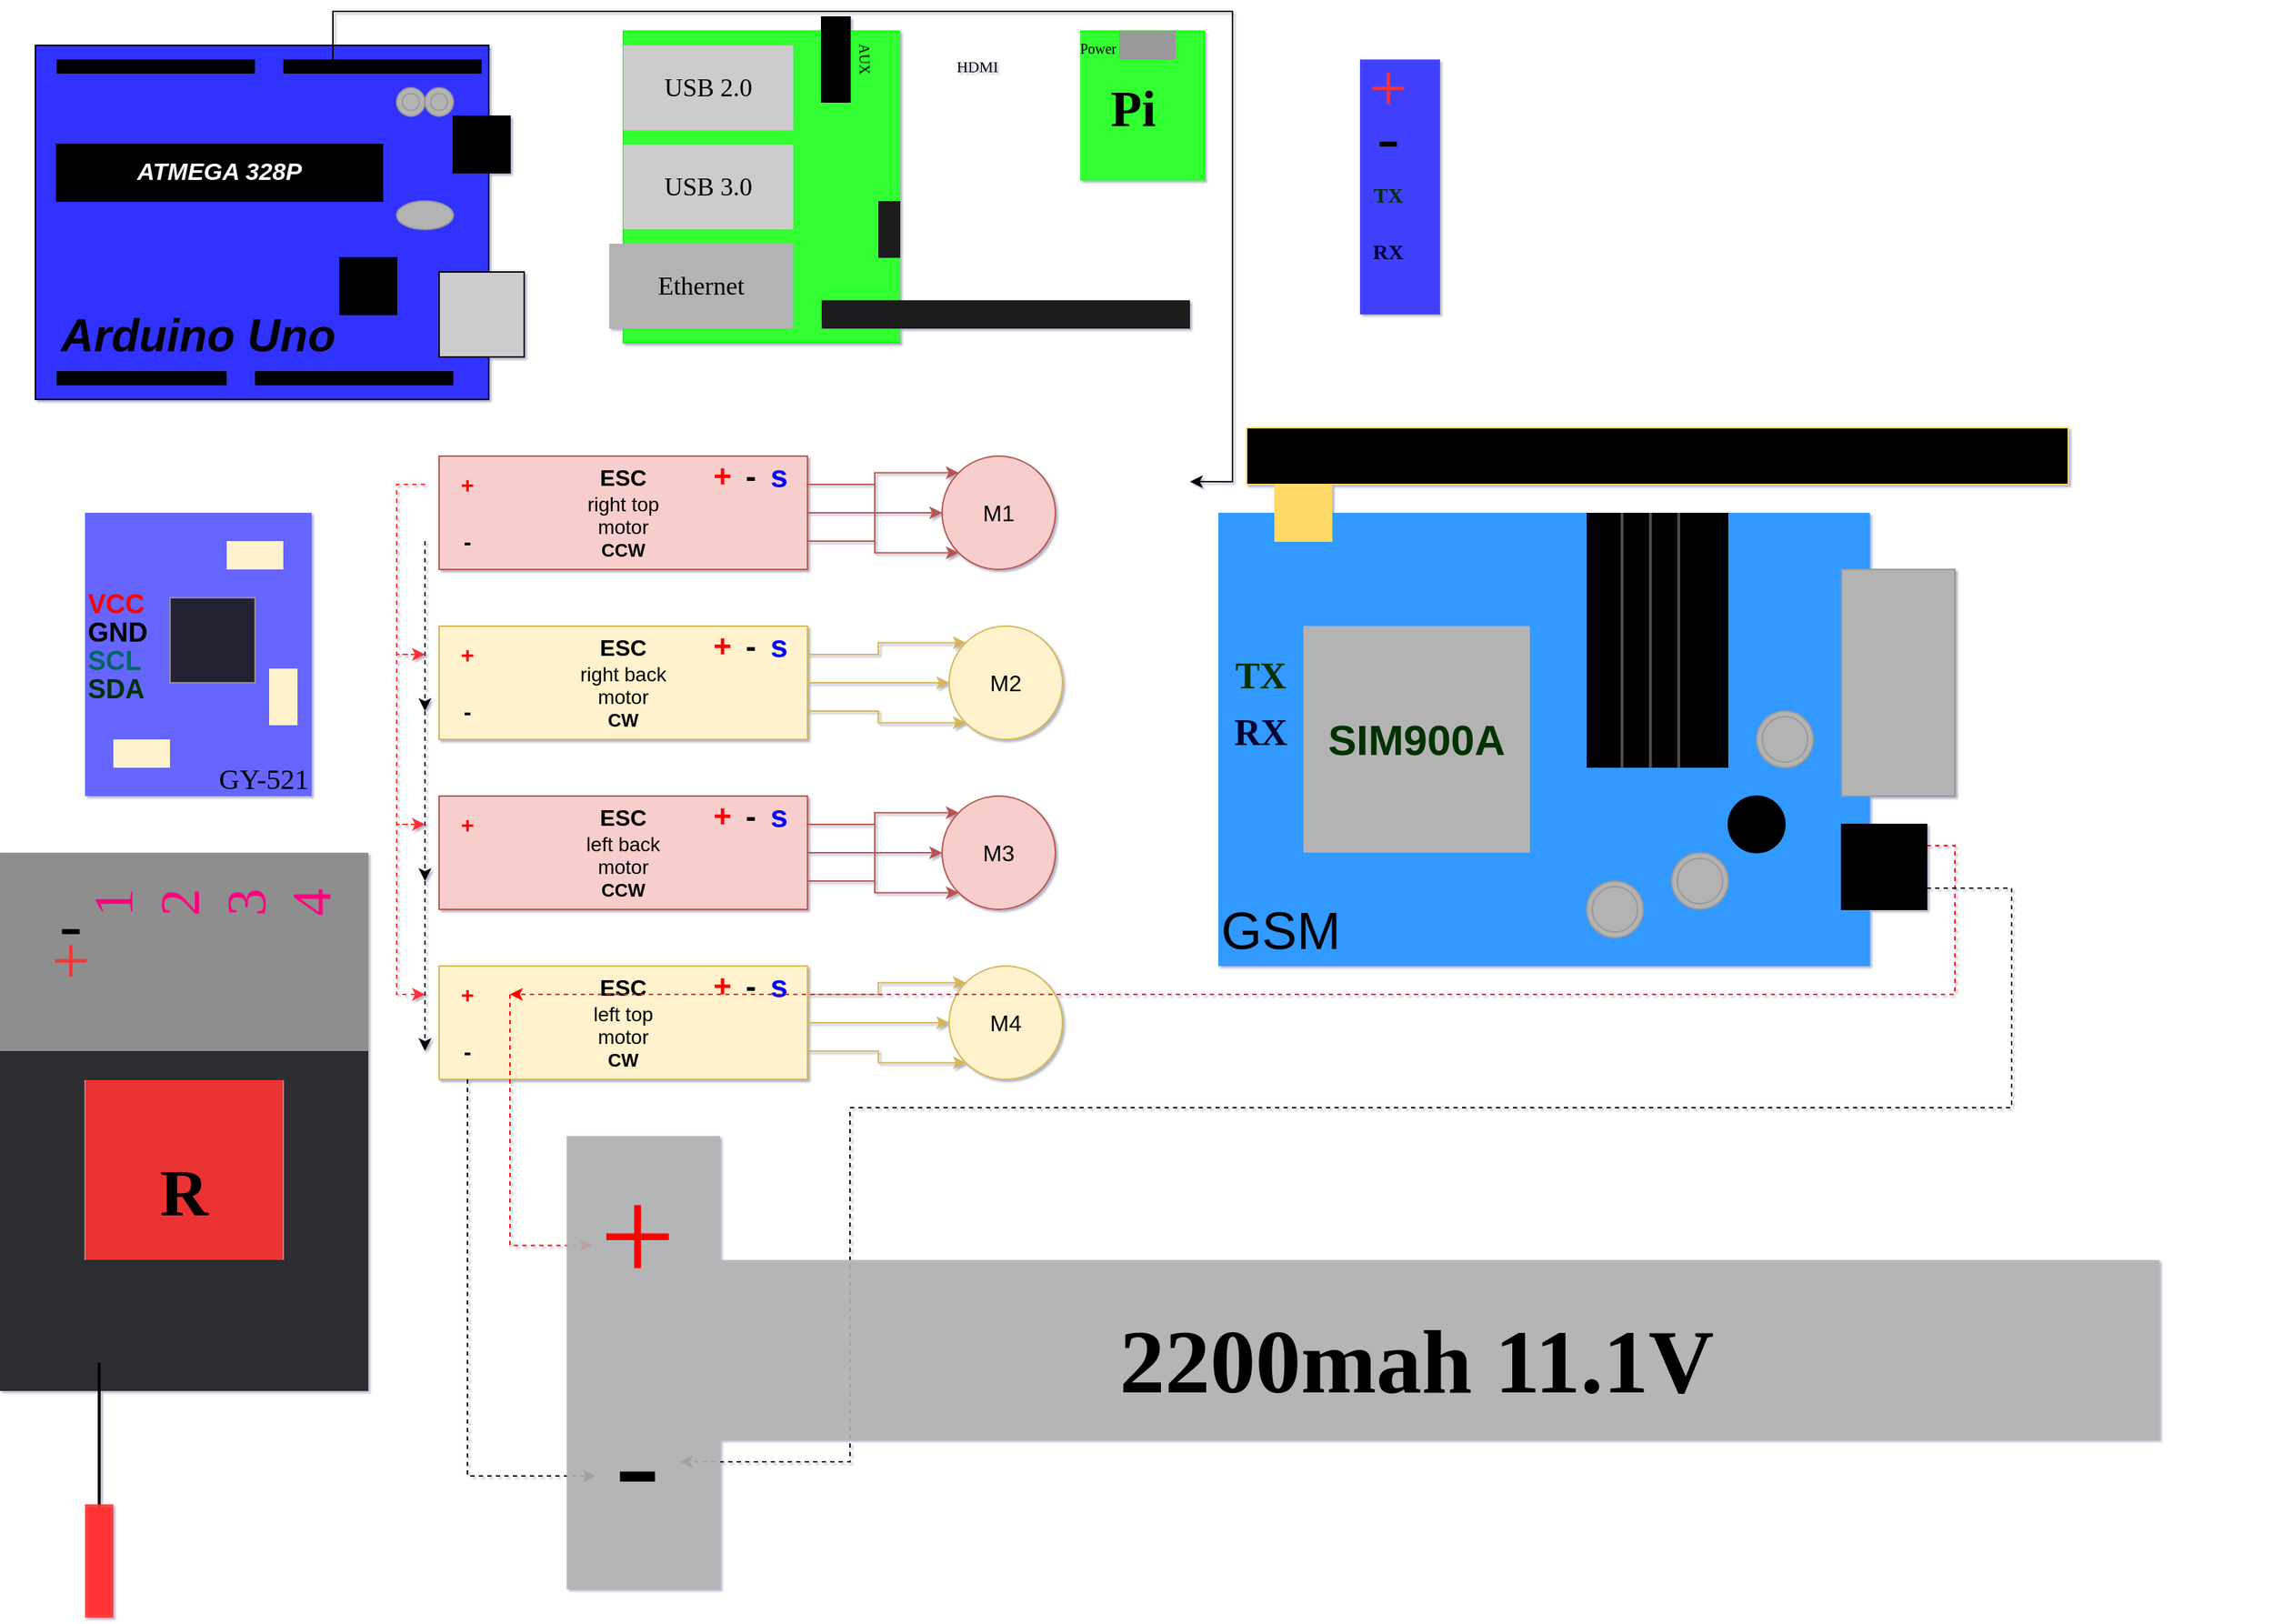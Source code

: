 <mxfile version="20.2.0" type="github">
  <diagram id="g-zJKIGVzuHOiQszXsKE" name="Page-1">
    <mxGraphModel dx="1840" dy="2223" grid="1" gridSize="6" guides="0" tooltips="1" connect="1" arrows="1" fold="1" page="1" pageScale="1" pageWidth="827" pageHeight="1169" background="none" math="0" shadow="1">
      <root>
        <mxCell id="0" />
        <mxCell id="1" parent="0" />
        <mxCell id="FX0kZfZ6Q6g270so82P7-1" value="" style="rounded=0;whiteSpace=wrap;html=1;fillColor=#3333FF;" vertex="1" parent="1">
          <mxGeometry x="25" y="30" width="320" height="250" as="geometry" />
        </mxCell>
        <mxCell id="FX0kZfZ6Q6g270so82P7-2" value="" style="whiteSpace=wrap;html=1;aspect=fixed;fillColor=#CCCCCC;rounded=0;" vertex="1" parent="1">
          <mxGeometry x="310" y="190" width="60" height="60" as="geometry" />
        </mxCell>
        <mxCell id="FX0kZfZ6Q6g270so82P7-5" value="&lt;font color=&quot;#ffffff&quot;&gt;ATMEGA 328P&lt;/font&gt;" style="rounded=0;whiteSpace=wrap;html=1;fontStyle=3;fontSize=17;fillColor=#000000;" vertex="1" parent="1">
          <mxGeometry x="40" y="100" width="230" height="40" as="geometry" />
        </mxCell>
        <mxCell id="FX0kZfZ6Q6g270so82P7-7" value="" style="rounded=0;whiteSpace=wrap;html=1;fontSize=17;fillColor=#000000;" vertex="1" parent="1">
          <mxGeometry x="320" y="80" width="40" height="40" as="geometry" />
        </mxCell>
        <mxCell id="FX0kZfZ6Q6g270so82P7-8" value="" style="rounded=0;whiteSpace=wrap;html=1;fontSize=17;fillColor=#000000;strokeColor=none;" vertex="1" parent="1">
          <mxGeometry x="40" y="260" width="120" height="10" as="geometry" />
        </mxCell>
        <mxCell id="FX0kZfZ6Q6g270so82P7-16" value="Arduino Uno" style="text;html=1;strokeColor=none;fillColor=none;align=center;verticalAlign=middle;whiteSpace=wrap;rounded=0;fontSize=32;fontStyle=3;" vertex="1" parent="1">
          <mxGeometry x="40" y="220" width="200" height="30" as="geometry" />
        </mxCell>
        <mxCell id="FX0kZfZ6Q6g270so82P7-24" value="" style="rounded=0;whiteSpace=wrap;html=1;fontSize=13;fillColor=#33FF33;strokeColor=#00FF00;" vertex="1" parent="1">
          <mxGeometry x="440" y="20" width="410" height="220" as="geometry" />
        </mxCell>
        <mxCell id="FX0kZfZ6Q6g270so82P7-25" value="" style="rounded=0;whiteSpace=wrap;html=1;fontSize=13;fillColor=#999999;strokeColor=none;" vertex="1" parent="1">
          <mxGeometry x="790" y="20" width="40" height="20" as="geometry" />
        </mxCell>
        <mxCell id="FX0kZfZ6Q6g270so82P7-26" value="" style="rounded=0;whiteSpace=wrap;html=1;fontSize=13;fillColor=#808080;strokeColor=none;" vertex="1" parent="1">
          <mxGeometry x="690" y="15" width="40" height="20" as="geometry" />
        </mxCell>
        <mxCell id="FX0kZfZ6Q6g270so82P7-27" value="" style="rounded=0;whiteSpace=wrap;html=1;fontSize=13;fillColor=#808080;strokeColor=none;" vertex="1" parent="1">
          <mxGeometry x="640" y="15" width="40" height="20" as="geometry" />
        </mxCell>
        <mxCell id="FX0kZfZ6Q6g270so82P7-29" value="" style="rounded=0;whiteSpace=wrap;html=1;fontSize=13;strokeColor=#000000;fillColor=#000000;" vertex="1" parent="1">
          <mxGeometry x="580" y="10" width="20" height="60" as="geometry" />
        </mxCell>
        <mxCell id="FX0kZfZ6Q6g270so82P7-30" value="" style="rounded=0;whiteSpace=wrap;html=1;fontSize=13;fillColor=#CCCCCC;strokeColor=none;" vertex="1" parent="1">
          <mxGeometry x="440" y="30" width="120" height="60" as="geometry" />
        </mxCell>
        <mxCell id="FX0kZfZ6Q6g270so82P7-31" value="" style="rounded=0;whiteSpace=wrap;html=1;fontSize=13;fillColor=#CCCCCC;strokeColor=none;" vertex="1" parent="1">
          <mxGeometry x="440" y="100" width="120" height="60" as="geometry" />
        </mxCell>
        <mxCell id="FX0kZfZ6Q6g270so82P7-33" value="" style="rounded=0;whiteSpace=wrap;html=1;fontSize=13;fillColor=#B3B3B3;strokeColor=none;" vertex="1" parent="1">
          <mxGeometry x="430" y="170" width="130" height="60" as="geometry" />
        </mxCell>
        <mxCell id="FX0kZfZ6Q6g270so82P7-35" value="" style="whiteSpace=wrap;html=1;aspect=fixed;fontSize=30;fillColor=#CCCCCC;strokeColor=none;rounded=0;" vertex="1" parent="1">
          <mxGeometry x="680" y="80" width="70" height="70" as="geometry" />
        </mxCell>
        <mxCell id="FX0kZfZ6Q6g270so82P7-36" value="" style="rounded=0;whiteSpace=wrap;html=1;fontSize=30;fillColor=#000000;strokeColor=#000000;" vertex="1" parent="1">
          <mxGeometry x="760" y="160" width="80" height="40" as="geometry" />
        </mxCell>
        <mxCell id="FX0kZfZ6Q6g270so82P7-38" value="" style="whiteSpace=wrap;html=1;aspect=fixed;fontSize=30;fillColor=#1A1A1A;strokeColor=none;rounded=0;" vertex="1" parent="1">
          <mxGeometry x="620" y="140" width="40" height="40" as="geometry" />
        </mxCell>
        <mxCell id="FX0kZfZ6Q6g270so82P7-39" value="Pi" style="text;html=1;strokeColor=none;fillColor=none;align=center;verticalAlign=middle;whiteSpace=wrap;rounded=0;fontSize=36;fontStyle=1;fontFamily=Verdana;" vertex="1" parent="1">
          <mxGeometry x="770" y="60" width="60" height="30" as="geometry" />
        </mxCell>
        <mxCell id="FX0kZfZ6Q6g270so82P7-43" value="USB 3.0" style="text;html=1;strokeColor=none;fillColor=none;align=center;verticalAlign=middle;whiteSpace=wrap;rounded=0;fontFamily=Verdana;fontSize=18;" vertex="1" parent="1">
          <mxGeometry x="440" y="115" width="120" height="30" as="geometry" />
        </mxCell>
        <mxCell id="FX0kZfZ6Q6g270so82P7-44" value="USB 2.0" style="text;html=1;strokeColor=none;fillColor=none;align=center;verticalAlign=middle;whiteSpace=wrap;rounded=0;fontFamily=Verdana;fontSize=18;" vertex="1" parent="1">
          <mxGeometry x="455" y="45" width="90" height="30" as="geometry" />
        </mxCell>
        <mxCell id="FX0kZfZ6Q6g270so82P7-45" value="Ethernet" style="text;html=1;strokeColor=none;fillColor=none;align=center;verticalAlign=middle;whiteSpace=wrap;rounded=0;fontFamily=Verdana;fontSize=18;" vertex="1" parent="1">
          <mxGeometry x="440" y="180" width="110" height="40" as="geometry" />
        </mxCell>
        <mxCell id="FX0kZfZ6Q6g270so82P7-50" value="AUX" style="text;html=1;strokeColor=none;fillColor=none;align=left;verticalAlign=bottom;whiteSpace=wrap;rounded=0;fontFamily=Verdana;fontSize=10;rotation=89;" vertex="1" parent="1">
          <mxGeometry x="598.4" y="30.17" width="40" height="32.68" as="geometry" />
        </mxCell>
        <mxCell id="FX0kZfZ6Q6g270so82P7-51" value="HDMI" style="text;html=1;strokeColor=none;fillColor=none;align=center;verticalAlign=middle;whiteSpace=wrap;rounded=0;fontFamily=Verdana;fontSize=11;fontStyle=0;" vertex="1" parent="1">
          <mxGeometry x="660" y="35" width="60" height="20" as="geometry" />
        </mxCell>
        <mxCell id="FX0kZfZ6Q6g270so82P7-55" value="Power" style="text;html=1;strokeColor=none;fillColor=none;align=right;verticalAlign=top;whiteSpace=wrap;rounded=0;fontFamily=Verdana;fontSize=10;" vertex="1" parent="1">
          <mxGeometry x="740" y="20" width="50" height="25" as="geometry" />
        </mxCell>
        <mxCell id="FX0kZfZ6Q6g270so82P7-56" value="" style="rounded=0;whiteSpace=wrap;html=1;fontFamily=Verdana;fontSize=10;fillColor=#1A1A1A;strokeColor=none;" vertex="1" parent="1">
          <mxGeometry x="580" y="210" width="260" height="10" as="geometry" />
        </mxCell>
        <mxCell id="FX0kZfZ6Q6g270so82P7-57" value="" style="rounded=0;whiteSpace=wrap;html=1;fontFamily=Verdana;fontSize=10;fillColor=#1A1A1A;strokeColor=none;" vertex="1" parent="1">
          <mxGeometry x="580" y="220" width="260" height="10" as="geometry" />
        </mxCell>
        <mxCell id="FX0kZfZ6Q6g270so82P7-67" style="edgeStyle=orthogonalEdgeStyle;rounded=0;orthogonalLoop=1;jettySize=auto;html=1;exitX=1;exitY=0.5;exitDx=0;exitDy=0;fontFamily=Helvetica;fontSize=16;fillColor=#f8cecc;strokeColor=#b85450;" edge="1" parent="1" source="FX0kZfZ6Q6g270so82P7-59" target="FX0kZfZ6Q6g270so82P7-60">
          <mxGeometry relative="1" as="geometry" />
        </mxCell>
        <mxCell id="FX0kZfZ6Q6g270so82P7-71" style="edgeStyle=orthogonalEdgeStyle;rounded=0;orthogonalLoop=1;jettySize=auto;html=1;exitX=1;exitY=0.75;exitDx=0;exitDy=0;entryX=0;entryY=0;entryDx=0;entryDy=0;fontFamily=Helvetica;fontSize=16;fillColor=#f8cecc;strokeColor=#b85450;" edge="1" parent="1" source="FX0kZfZ6Q6g270so82P7-59" target="FX0kZfZ6Q6g270so82P7-60">
          <mxGeometry relative="1" as="geometry" />
        </mxCell>
        <mxCell id="FX0kZfZ6Q6g270so82P7-72" style="edgeStyle=orthogonalEdgeStyle;rounded=0;orthogonalLoop=1;jettySize=auto;html=1;exitX=1;exitY=0.25;exitDx=0;exitDy=0;entryX=0;entryY=1;entryDx=0;entryDy=0;fontFamily=Helvetica;fontSize=16;fillColor=#f8cecc;strokeColor=#b85450;" edge="1" parent="1" source="FX0kZfZ6Q6g270so82P7-59" target="FX0kZfZ6Q6g270so82P7-60">
          <mxGeometry relative="1" as="geometry" />
        </mxCell>
        <mxCell id="FX0kZfZ6Q6g270so82P7-59" value="&lt;font style=&quot;font-size: 16px;&quot;&gt;ESC&lt;/font&gt;&lt;br&gt;&lt;font style=&quot;font-size: 14px; font-weight: normal;&quot;&gt;right top&lt;br&gt;motor&lt;br&gt;&lt;/font&gt;CCW" style="rounded=0;whiteSpace=wrap;html=1;fontFamily=Helvetica;fontSize=13;fontStyle=1;fillColor=#f8cecc;strokeColor=#b85450;" vertex="1" parent="1">
          <mxGeometry x="310" y="320" width="260" height="80" as="geometry" />
        </mxCell>
        <mxCell id="FX0kZfZ6Q6g270so82P7-60" value="M1" style="ellipse;whiteSpace=wrap;html=1;aspect=fixed;fontFamily=Helvetica;fontSize=16;fillColor=#f8cecc;strokeColor=#b85450;rounded=0;" vertex="1" parent="1">
          <mxGeometry x="665" y="320" width="80" height="80" as="geometry" />
        </mxCell>
        <mxCell id="FX0kZfZ6Q6g270so82P7-73" style="edgeStyle=orthogonalEdgeStyle;rounded=0;orthogonalLoop=1;jettySize=auto;html=1;exitX=1;exitY=0.5;exitDx=0;exitDy=0;fontFamily=Helvetica;fontSize=16;fillColor=#fff2cc;strokeColor=#d6b656;" edge="1" parent="1" source="FX0kZfZ6Q6g270so82P7-76" target="FX0kZfZ6Q6g270so82P7-77">
          <mxGeometry relative="1" as="geometry" />
        </mxCell>
        <mxCell id="FX0kZfZ6Q6g270so82P7-78" style="edgeStyle=orthogonalEdgeStyle;rounded=0;orthogonalLoop=1;jettySize=auto;html=1;exitX=1;exitY=0.75;exitDx=0;exitDy=0;entryX=0;entryY=1;entryDx=0;entryDy=0;fontFamily=Helvetica;fontSize=16;fillColor=#fff2cc;strokeColor=#d6b656;" edge="1" parent="1" source="FX0kZfZ6Q6g270so82P7-76" target="FX0kZfZ6Q6g270so82P7-77">
          <mxGeometry relative="1" as="geometry" />
        </mxCell>
        <mxCell id="FX0kZfZ6Q6g270so82P7-79" style="edgeStyle=orthogonalEdgeStyle;rounded=0;orthogonalLoop=1;jettySize=auto;html=1;exitX=1;exitY=0.25;exitDx=0;exitDy=0;entryX=0;entryY=0;entryDx=0;entryDy=0;fontFamily=Helvetica;fontSize=16;fillColor=#fff2cc;strokeColor=#d6b656;" edge="1" parent="1" source="FX0kZfZ6Q6g270so82P7-76" target="FX0kZfZ6Q6g270so82P7-77">
          <mxGeometry relative="1" as="geometry" />
        </mxCell>
        <mxCell id="FX0kZfZ6Q6g270so82P7-76" value="&lt;font style=&quot;font-size: 16px;&quot;&gt;ESC&lt;/font&gt;&lt;br&gt;&lt;font style=&quot;font-size: 14px; font-weight: normal;&quot;&gt;right back&lt;br&gt;motor&lt;br&gt;&lt;/font&gt;CW" style="rounded=0;whiteSpace=wrap;html=1;fontFamily=Helvetica;fontSize=13;fontStyle=1;fillColor=#fff2cc;strokeColor=#d6b656;" vertex="1" parent="1">
          <mxGeometry x="310" y="440" width="260" height="80" as="geometry" />
        </mxCell>
        <mxCell id="FX0kZfZ6Q6g270so82P7-77" value="M2" style="ellipse;whiteSpace=wrap;html=1;aspect=fixed;fontFamily=Helvetica;fontSize=16;fillColor=#fff2cc;strokeColor=#d6b656;rounded=0;" vertex="1" parent="1">
          <mxGeometry x="670" y="440" width="80" height="80" as="geometry" />
        </mxCell>
        <mxCell id="FX0kZfZ6Q6g270so82P7-80" style="edgeStyle=orthogonalEdgeStyle;rounded=0;orthogonalLoop=1;jettySize=auto;html=1;exitX=1;exitY=0.5;exitDx=0;exitDy=0;fontFamily=Helvetica;fontSize=16;fillColor=#f8cecc;strokeColor=#b85450;" edge="1" parent="1" source="FX0kZfZ6Q6g270so82P7-83" target="FX0kZfZ6Q6g270so82P7-84">
          <mxGeometry relative="1" as="geometry" />
        </mxCell>
        <mxCell id="FX0kZfZ6Q6g270so82P7-81" style="edgeStyle=orthogonalEdgeStyle;rounded=0;orthogonalLoop=1;jettySize=auto;html=1;exitX=1;exitY=0.75;exitDx=0;exitDy=0;entryX=0;entryY=0;entryDx=0;entryDy=0;fontFamily=Helvetica;fontSize=16;fillColor=#f8cecc;strokeColor=#b85450;" edge="1" parent="1" source="FX0kZfZ6Q6g270so82P7-83" target="FX0kZfZ6Q6g270so82P7-84">
          <mxGeometry relative="1" as="geometry" />
        </mxCell>
        <mxCell id="FX0kZfZ6Q6g270so82P7-82" style="edgeStyle=orthogonalEdgeStyle;rounded=0;orthogonalLoop=1;jettySize=auto;html=1;exitX=1;exitY=0.25;exitDx=0;exitDy=0;entryX=0;entryY=1;entryDx=0;entryDy=0;fontFamily=Helvetica;fontSize=16;fillColor=#f8cecc;strokeColor=#b85450;" edge="1" parent="1" source="FX0kZfZ6Q6g270so82P7-83" target="FX0kZfZ6Q6g270so82P7-84">
          <mxGeometry relative="1" as="geometry" />
        </mxCell>
        <mxCell id="FX0kZfZ6Q6g270so82P7-83" value="&lt;font style=&quot;font-size: 16px;&quot;&gt;ESC&lt;/font&gt;&lt;br&gt;&lt;font style=&quot;font-size: 14px; font-weight: normal;&quot;&gt;left back&lt;br&gt;motor&lt;br&gt;&lt;/font&gt;CCW" style="rounded=0;whiteSpace=wrap;html=1;fontFamily=Helvetica;fontSize=13;fontStyle=1;fillColor=#f8cecc;strokeColor=#b85450;" vertex="1" parent="1">
          <mxGeometry x="310" y="560" width="260" height="80" as="geometry" />
        </mxCell>
        <mxCell id="FX0kZfZ6Q6g270so82P7-84" value="M3" style="ellipse;whiteSpace=wrap;html=1;aspect=fixed;fontFamily=Helvetica;fontSize=16;fillColor=#f8cecc;strokeColor=#b85450;rounded=0;" vertex="1" parent="1">
          <mxGeometry x="665" y="560" width="80" height="80" as="geometry" />
        </mxCell>
        <mxCell id="FX0kZfZ6Q6g270so82P7-85" style="edgeStyle=orthogonalEdgeStyle;rounded=0;orthogonalLoop=1;jettySize=auto;html=1;exitX=1;exitY=0.5;exitDx=0;exitDy=0;fontFamily=Helvetica;fontSize=16;fillColor=#fff2cc;strokeColor=#d6b656;" edge="1" parent="1" source="FX0kZfZ6Q6g270so82P7-88" target="FX0kZfZ6Q6g270so82P7-89">
          <mxGeometry relative="1" as="geometry" />
        </mxCell>
        <mxCell id="FX0kZfZ6Q6g270so82P7-86" style="edgeStyle=orthogonalEdgeStyle;rounded=0;orthogonalLoop=1;jettySize=auto;html=1;exitX=1;exitY=0.75;exitDx=0;exitDy=0;entryX=0;entryY=1;entryDx=0;entryDy=0;fontFamily=Helvetica;fontSize=16;fillColor=#fff2cc;strokeColor=#d6b656;" edge="1" parent="1" source="FX0kZfZ6Q6g270so82P7-88" target="FX0kZfZ6Q6g270so82P7-89">
          <mxGeometry relative="1" as="geometry" />
        </mxCell>
        <mxCell id="FX0kZfZ6Q6g270so82P7-87" style="edgeStyle=orthogonalEdgeStyle;rounded=0;orthogonalLoop=1;jettySize=auto;html=1;exitX=1;exitY=0.25;exitDx=0;exitDy=0;entryX=0;entryY=0;entryDx=0;entryDy=0;fontFamily=Helvetica;fontSize=16;fillColor=#fff2cc;strokeColor=#d6b656;" edge="1" parent="1" source="FX0kZfZ6Q6g270so82P7-88" target="FX0kZfZ6Q6g270so82P7-89">
          <mxGeometry relative="1" as="geometry" />
        </mxCell>
        <mxCell id="FX0kZfZ6Q6g270so82P7-88" value="&lt;font style=&quot;font-size: 16px;&quot;&gt;ESC&lt;/font&gt;&lt;br&gt;&lt;font style=&quot;font-size: 14px; font-weight: normal;&quot;&gt;left top&lt;br&gt;motor&lt;br&gt;&lt;/font&gt;CW" style="rounded=0;whiteSpace=wrap;html=1;fontFamily=Helvetica;fontSize=13;fontStyle=1;fillColor=#fff2cc;strokeColor=#d6b656;" vertex="1" parent="1">
          <mxGeometry x="310" y="680" width="260" height="80" as="geometry" />
        </mxCell>
        <mxCell id="FX0kZfZ6Q6g270so82P7-89" value="M4" style="ellipse;whiteSpace=wrap;html=1;aspect=fixed;fontFamily=Helvetica;fontSize=16;fillColor=#fff2cc;strokeColor=#d6b656;rounded=0;" vertex="1" parent="1">
          <mxGeometry x="670" y="680" width="80" height="80" as="geometry" />
        </mxCell>
        <mxCell id="FX0kZfZ6Q6g270so82P7-202" style="edgeStyle=orthogonalEdgeStyle;rounded=0;orthogonalLoop=1;jettySize=auto;html=1;exitX=0;exitY=0.5;exitDx=0;exitDy=0;entryX=0;entryY=0.5;entryDx=0;entryDy=0;dashed=1;fontFamily=Comic Sans MS;fontSize=95;fontColor=#000000;strokeColor=#FF3333;" edge="1" parent="1" source="FX0kZfZ6Q6g270so82P7-90" target="FX0kZfZ6Q6g270so82P7-96">
          <mxGeometry relative="1" as="geometry" />
        </mxCell>
        <mxCell id="FX0kZfZ6Q6g270so82P7-90" value="+" style="text;html=1;strokeColor=none;fillColor=none;align=center;verticalAlign=middle;whiteSpace=wrap;rounded=0;fontFamily=Helvetica;fontSize=16;fontColor=#FF0000;fontStyle=1;" vertex="1" parent="1">
          <mxGeometry x="300" y="320" width="60" height="40" as="geometry" />
        </mxCell>
        <mxCell id="FX0kZfZ6Q6g270so82P7-205" style="edgeStyle=orthogonalEdgeStyle;rounded=0;orthogonalLoop=1;jettySize=auto;html=1;exitX=0;exitY=0.5;exitDx=0;exitDy=0;entryX=0;entryY=0.5;entryDx=0;entryDy=0;dashed=1;fontFamily=Comic Sans MS;fontSize=95;fontColor=#000000;strokeColor=#000000;" edge="1" parent="1" source="FX0kZfZ6Q6g270so82P7-93" target="FX0kZfZ6Q6g270so82P7-97">
          <mxGeometry relative="1" as="geometry">
            <Array as="points">
              <mxPoint x="300" y="400" />
              <mxPoint x="300" y="400" />
            </Array>
          </mxGeometry>
        </mxCell>
        <mxCell id="FX0kZfZ6Q6g270so82P7-93" value="-" style="text;html=1;strokeColor=none;fillColor=none;align=center;verticalAlign=middle;whiteSpace=wrap;rounded=0;fontFamily=Helvetica;fontSize=16;fontColor=#000000;fontStyle=1;" vertex="1" parent="1">
          <mxGeometry x="300" y="360" width="60" height="40" as="geometry" />
        </mxCell>
        <mxCell id="FX0kZfZ6Q6g270so82P7-203" style="edgeStyle=orthogonalEdgeStyle;rounded=0;orthogonalLoop=1;jettySize=auto;html=1;exitX=0;exitY=0.5;exitDx=0;exitDy=0;entryX=0;entryY=0.5;entryDx=0;entryDy=0;dashed=1;fontFamily=Comic Sans MS;fontSize=95;fontColor=#000000;strokeColor=#FF3333;" edge="1" parent="1" source="FX0kZfZ6Q6g270so82P7-96" target="FX0kZfZ6Q6g270so82P7-98">
          <mxGeometry relative="1" as="geometry" />
        </mxCell>
        <mxCell id="FX0kZfZ6Q6g270so82P7-96" value="+" style="text;html=1;strokeColor=none;fillColor=none;align=center;verticalAlign=middle;whiteSpace=wrap;rounded=0;fontFamily=Helvetica;fontSize=16;fontColor=#FF0000;fontStyle=1;" vertex="1" parent="1">
          <mxGeometry x="300" y="440" width="60" height="40" as="geometry" />
        </mxCell>
        <mxCell id="FX0kZfZ6Q6g270so82P7-207" style="edgeStyle=orthogonalEdgeStyle;rounded=0;orthogonalLoop=1;jettySize=auto;html=1;exitX=0;exitY=0.5;exitDx=0;exitDy=0;entryX=0;entryY=0.5;entryDx=0;entryDy=0;dashed=1;fontFamily=Comic Sans MS;fontSize=95;fontColor=#000000;strokeColor=#000000;" edge="1" parent="1" source="FX0kZfZ6Q6g270so82P7-97">
          <mxGeometry relative="1" as="geometry">
            <mxPoint x="300" y="620" as="targetPoint" />
            <Array as="points">
              <mxPoint x="300" y="540" />
              <mxPoint x="300" y="540" />
            </Array>
          </mxGeometry>
        </mxCell>
        <mxCell id="FX0kZfZ6Q6g270so82P7-97" value="-" style="text;html=1;strokeColor=none;fillColor=none;align=center;verticalAlign=middle;whiteSpace=wrap;rounded=0;fontFamily=Helvetica;fontSize=16;fontColor=#000000;fontStyle=1;" vertex="1" parent="1">
          <mxGeometry x="300" y="480" width="60" height="40" as="geometry" />
        </mxCell>
        <mxCell id="FX0kZfZ6Q6g270so82P7-204" style="edgeStyle=orthogonalEdgeStyle;rounded=0;orthogonalLoop=1;jettySize=auto;html=1;exitX=0;exitY=0.5;exitDx=0;exitDy=0;entryX=0;entryY=0.5;entryDx=0;entryDy=0;dashed=1;fontFamily=Comic Sans MS;fontSize=95;fontColor=#000000;strokeColor=#FF3333;" edge="1" parent="1" source="FX0kZfZ6Q6g270so82P7-98" target="FX0kZfZ6Q6g270so82P7-104">
          <mxGeometry relative="1" as="geometry">
            <Array as="points">
              <mxPoint x="280" y="580" />
              <mxPoint x="280" y="700" />
            </Array>
          </mxGeometry>
        </mxCell>
        <mxCell id="FX0kZfZ6Q6g270so82P7-98" value="+" style="text;html=1;strokeColor=none;fillColor=none;align=center;verticalAlign=middle;whiteSpace=wrap;rounded=0;fontFamily=Helvetica;fontSize=16;fontColor=#FF0000;fontStyle=1;" vertex="1" parent="1">
          <mxGeometry x="300" y="560" width="60" height="40" as="geometry" />
        </mxCell>
        <mxCell id="FX0kZfZ6Q6g270so82P7-208" style="edgeStyle=orthogonalEdgeStyle;rounded=0;orthogonalLoop=1;jettySize=auto;html=1;exitX=0;exitY=0.5;exitDx=0;exitDy=0;entryX=0;entryY=0.5;entryDx=0;entryDy=0;dashed=1;fontFamily=Comic Sans MS;fontSize=95;fontColor=#000000;strokeColor=#000000;" edge="1" parent="1" target="FX0kZfZ6Q6g270so82P7-105">
          <mxGeometry relative="1" as="geometry">
            <mxPoint x="300" y="620" as="sourcePoint" />
            <Array as="points">
              <mxPoint x="300" y="660" />
              <mxPoint x="300" y="660" />
            </Array>
          </mxGeometry>
        </mxCell>
        <mxCell id="FX0kZfZ6Q6g270so82P7-210" style="edgeStyle=orthogonalEdgeStyle;rounded=0;orthogonalLoop=1;jettySize=auto;html=1;exitX=1;exitY=0.5;exitDx=0;exitDy=0;entryX=-0.033;entryY=0.573;entryDx=0;entryDy=0;entryPerimeter=0;dashed=1;fontFamily=Comic Sans MS;fontSize=95;fontColor=#000000;strokeColor=#FF0000;" edge="1" parent="1" source="FX0kZfZ6Q6g270so82P7-104" target="FX0kZfZ6Q6g270so82P7-199">
          <mxGeometry relative="1" as="geometry">
            <Array as="points">
              <mxPoint x="360" y="877" />
            </Array>
          </mxGeometry>
        </mxCell>
        <mxCell id="FX0kZfZ6Q6g270so82P7-104" value="+" style="text;html=1;strokeColor=none;fillColor=none;align=center;verticalAlign=middle;whiteSpace=wrap;rounded=0;fontFamily=Helvetica;fontSize=16;fontColor=#FF0000;fontStyle=1;" vertex="1" parent="1">
          <mxGeometry x="300" y="680" width="60" height="40" as="geometry" />
        </mxCell>
        <mxCell id="FX0kZfZ6Q6g270so82P7-209" style="edgeStyle=orthogonalEdgeStyle;rounded=0;orthogonalLoop=1;jettySize=auto;html=1;exitX=0.5;exitY=1;exitDx=0;exitDy=0;entryX=0.017;entryY=0.75;entryDx=0;entryDy=0;entryPerimeter=0;dashed=1;fontFamily=Comic Sans MS;fontSize=95;fontColor=#000000;strokeColor=#000000;" edge="1" parent="1" source="FX0kZfZ6Q6g270so82P7-105" target="FX0kZfZ6Q6g270so82P7-198">
          <mxGeometry relative="1" as="geometry">
            <Array as="points">
              <mxPoint x="330" y="1040" />
            </Array>
          </mxGeometry>
        </mxCell>
        <mxCell id="FX0kZfZ6Q6g270so82P7-105" value="-" style="text;html=1;strokeColor=none;fillColor=none;align=center;verticalAlign=middle;whiteSpace=wrap;rounded=0;fontFamily=Helvetica;fontSize=16;fontColor=#000000;fontStyle=1;" vertex="1" parent="1">
          <mxGeometry x="300" y="720" width="60" height="40" as="geometry" />
        </mxCell>
        <mxCell id="FX0kZfZ6Q6g270so82P7-108" value="&lt;br style=&quot;font-size: 22px;&quot;&gt;+" style="text;html=1;strokeColor=none;fillColor=none;align=center;verticalAlign=bottom;whiteSpace=wrap;rounded=0;fontFamily=Helvetica;fontSize=22;fontColor=#FF0000;fontStyle=1;" vertex="1" parent="1">
          <mxGeometry x="480" y="680" width="60" height="30" as="geometry" />
        </mxCell>
        <mxCell id="FX0kZfZ6Q6g270so82P7-109" value="-" style="text;html=1;strokeColor=none;fillColor=none;align=center;verticalAlign=bottom;whiteSpace=wrap;rounded=0;fontFamily=Helvetica;fontSize=22;fontColor=#000000;fontStyle=1;" vertex="1" parent="1">
          <mxGeometry x="500" y="680" width="60" height="30" as="geometry" />
        </mxCell>
        <mxCell id="FX0kZfZ6Q6g270so82P7-110" value="&lt;font color=&quot;#0000ff&quot;&gt;s&lt;/font&gt;" style="text;html=1;strokeColor=none;fillColor=none;align=center;verticalAlign=bottom;whiteSpace=wrap;rounded=0;fontFamily=Helvetica;fontSize=22;fontColor=#FFD966;fontStyle=1;" vertex="1" parent="1">
          <mxGeometry x="520" y="680" width="60" height="30" as="geometry" />
        </mxCell>
        <mxCell id="FX0kZfZ6Q6g270so82P7-122" value="&lt;br style=&quot;font-size: 22px;&quot;&gt;+" style="text;html=1;strokeColor=none;fillColor=none;align=center;verticalAlign=bottom;whiteSpace=wrap;rounded=0;fontFamily=Helvetica;fontSize=22;fontColor=#FF0000;fontStyle=1;" vertex="1" parent="1">
          <mxGeometry x="480" y="320" width="60" height="30" as="geometry" />
        </mxCell>
        <mxCell id="FX0kZfZ6Q6g270so82P7-123" value="-" style="text;html=1;strokeColor=none;fillColor=none;align=center;verticalAlign=bottom;whiteSpace=wrap;rounded=0;fontFamily=Helvetica;fontSize=22;fontColor=#000000;fontStyle=1;" vertex="1" parent="1">
          <mxGeometry x="500" y="320" width="60" height="30" as="geometry" />
        </mxCell>
        <mxCell id="FX0kZfZ6Q6g270so82P7-124" value="&lt;font color=&quot;#0000ff&quot;&gt;s&lt;/font&gt;" style="text;html=1;strokeColor=none;fillColor=none;align=center;verticalAlign=bottom;whiteSpace=wrap;rounded=0;fontFamily=Helvetica;fontSize=22;fontColor=#FFD966;fontStyle=1;" vertex="1" parent="1">
          <mxGeometry x="520" y="320" width="60" height="30" as="geometry" />
        </mxCell>
        <mxCell id="FX0kZfZ6Q6g270so82P7-125" value="&lt;br style=&quot;font-size: 22px;&quot;&gt;+" style="text;html=1;strokeColor=none;fillColor=none;align=center;verticalAlign=bottom;whiteSpace=wrap;rounded=0;fontFamily=Helvetica;fontSize=22;fontColor=#FF0000;fontStyle=1;" vertex="1" parent="1">
          <mxGeometry x="480" y="440" width="60" height="30" as="geometry" />
        </mxCell>
        <mxCell id="FX0kZfZ6Q6g270so82P7-126" value="-" style="text;html=1;strokeColor=none;fillColor=none;align=center;verticalAlign=bottom;whiteSpace=wrap;rounded=0;fontFamily=Helvetica;fontSize=22;fontColor=#000000;fontStyle=1;" vertex="1" parent="1">
          <mxGeometry x="500" y="440" width="60" height="30" as="geometry" />
        </mxCell>
        <mxCell id="FX0kZfZ6Q6g270so82P7-127" value="&lt;font color=&quot;#0000ff&quot;&gt;s&lt;/font&gt;" style="text;html=1;strokeColor=none;fillColor=none;align=center;verticalAlign=bottom;whiteSpace=wrap;rounded=0;fontFamily=Helvetica;fontSize=22;fontColor=#FFD966;fontStyle=1;" vertex="1" parent="1">
          <mxGeometry x="520" y="440" width="60" height="30" as="geometry" />
        </mxCell>
        <mxCell id="FX0kZfZ6Q6g270so82P7-128" value="&lt;br style=&quot;font-size: 22px;&quot;&gt;+" style="text;html=1;strokeColor=none;fillColor=none;align=center;verticalAlign=bottom;whiteSpace=wrap;rounded=0;fontFamily=Helvetica;fontSize=22;fontColor=#FF0000;fontStyle=1;" vertex="1" parent="1">
          <mxGeometry x="480" y="560" width="60" height="30" as="geometry" />
        </mxCell>
        <mxCell id="FX0kZfZ6Q6g270so82P7-129" value="-" style="text;html=1;strokeColor=none;fillColor=none;align=center;verticalAlign=bottom;whiteSpace=wrap;rounded=0;fontFamily=Helvetica;fontSize=22;fontColor=#000000;fontStyle=1;" vertex="1" parent="1">
          <mxGeometry x="500" y="560" width="60" height="30" as="geometry" />
        </mxCell>
        <mxCell id="FX0kZfZ6Q6g270so82P7-130" value="&lt;font color=&quot;#0000ff&quot;&gt;s&lt;/font&gt;" style="text;html=1;strokeColor=none;fillColor=none;align=center;verticalAlign=bottom;whiteSpace=wrap;rounded=0;fontFamily=Helvetica;fontSize=22;fontColor=#FFD966;fontStyle=1;" vertex="1" parent="1">
          <mxGeometry x="520" y="560" width="60" height="30" as="geometry" />
        </mxCell>
        <mxCell id="FX0kZfZ6Q6g270so82P7-131" value="GY-521" style="rounded=0;fontFamily=Comic Sans MS;fontSize=20;strokeColor=none;fillColor=#6666FF;verticalAlign=bottom;align=right;fontStyle=0;fontColor=default;" vertex="1" parent="1">
          <mxGeometry x="60" y="360" width="160" height="200" as="geometry" />
        </mxCell>
        <mxCell id="FX0kZfZ6Q6g270so82P7-132" value="" style="whiteSpace=wrap;html=1;aspect=fixed;fontFamily=Helvetica;fontSize=17;fontColor=#0000FF;strokeColor=#000000;fillColor=#000000;direction=west;rounded=0;" vertex="1" parent="1">
          <mxGeometry x="240" y="180" width="40" height="40" as="geometry" />
        </mxCell>
        <mxCell id="FX0kZfZ6Q6g270so82P7-133" value="VCC" style="text;html=1;strokeColor=none;fillColor=none;align=left;verticalAlign=middle;whiteSpace=wrap;rounded=0;fontFamily=Helvetica;fontSize=19;fontColor=#FF0000;fontStyle=1;labelPosition=center;verticalLabelPosition=top;" vertex="1" parent="1">
          <mxGeometry x="60" y="440" width="60" height="30" as="geometry" />
        </mxCell>
        <mxCell id="FX0kZfZ6Q6g270so82P7-134" value="GND" style="text;html=1;strokeColor=none;fillColor=none;align=left;verticalAlign=middle;whiteSpace=wrap;rounded=0;fontFamily=Helvetica;fontSize=19;fontColor=#000000;fontStyle=1;labelPosition=center;verticalLabelPosition=top;" vertex="1" parent="1">
          <mxGeometry x="60" y="460" width="60" height="30" as="geometry" />
        </mxCell>
        <mxCell id="FX0kZfZ6Q6g270so82P7-135" value="SCL" style="text;html=1;strokeColor=none;fillColor=none;align=left;verticalAlign=middle;whiteSpace=wrap;rounded=0;fontFamily=Helvetica;fontSize=19;fontColor=#006666;fontStyle=1;labelPosition=center;verticalLabelPosition=top;" vertex="1" parent="1">
          <mxGeometry x="60" y="480" width="60" height="30" as="geometry" />
        </mxCell>
        <mxCell id="FX0kZfZ6Q6g270so82P7-136" value="SDA" style="text;html=1;strokeColor=none;fillColor=none;align=left;verticalAlign=middle;whiteSpace=wrap;rounded=0;fontFamily=Helvetica;fontSize=19;fontColor=#003300;fontStyle=1;labelPosition=center;verticalLabelPosition=top;" vertex="1" parent="1">
          <mxGeometry x="60" y="500" width="60" height="30" as="geometry" />
        </mxCell>
        <mxCell id="FX0kZfZ6Q6g270so82P7-137" value="GSM" style="rounded=0;whiteSpace=wrap;html=1;fontFamily=Helvetica;fontSize=37;strokeColor=none;fillColor=#3399FF;align=left;verticalAlign=bottom;horizontal=1;gradientColor=none;" vertex="1" parent="1">
          <mxGeometry x="860" y="360" width="460" height="320" as="geometry" />
        </mxCell>
        <mxCell id="FX0kZfZ6Q6g270so82P7-139" value="SIM900A" style="whiteSpace=wrap;html=1;aspect=fixed;fontFamily=Helvetica;fontSize=30;fontColor=#003300;strokeColor=none;fillColor=#B3B3B3;fontStyle=1;rounded=0;" vertex="1" parent="1">
          <mxGeometry x="920" y="440" width="160" height="160" as="geometry" />
        </mxCell>
        <mxCell id="FX0kZfZ6Q6g270so82P7-140" value="" style="rounded=0;whiteSpace=wrap;html=1;fontFamily=Helvetica;fontSize=30;fontColor=#003300;strokeColor=#FFD966;fillColor=#FFD966;gradientColor=none;" vertex="1" parent="1">
          <mxGeometry x="900" y="320" width="40" height="60" as="geometry" />
        </mxCell>
        <mxCell id="FX0kZfZ6Q6g270so82P7-141" value="" style="rounded=0;whiteSpace=wrap;html=1;fontFamily=Helvetica;fontSize=30;fontColor=#003300;strokeColor=#FFD966;fillColor=#000000;gradientColor=none;glass=0;shadow=0;fillStyle=auto;" vertex="1" parent="1">
          <mxGeometry x="880" y="300" width="580" height="40" as="geometry" />
        </mxCell>
        <mxCell id="FX0kZfZ6Q6g270so82P7-143" value="" style="rounded=0;whiteSpace=wrap;html=1;fontSize=17;fillColor=#000000;strokeColor=none;" vertex="1" parent="1">
          <mxGeometry x="180" y="260" width="140" height="10" as="geometry" />
        </mxCell>
        <mxCell id="FX0kZfZ6Q6g270so82P7-144" value="" style="rounded=0;whiteSpace=wrap;html=1;fontSize=17;fillColor=#000000;strokeColor=none;" vertex="1" parent="1">
          <mxGeometry x="40" y="40" width="140" height="10" as="geometry" />
        </mxCell>
        <mxCell id="FX0kZfZ6Q6g270so82P7-218" style="edgeStyle=orthogonalEdgeStyle;rounded=0;orthogonalLoop=1;jettySize=auto;html=1;exitX=0.25;exitY=0;exitDx=0;exitDy=0;entryX=1;entryY=0;entryDx=0;entryDy=0;" edge="1" parent="1" source="FX0kZfZ6Q6g270so82P7-145" target="FX0kZfZ6Q6g270so82P7-216">
          <mxGeometry relative="1" as="geometry">
            <Array as="points">
              <mxPoint x="235" y="6" />
              <mxPoint x="870" y="6" />
              <mxPoint x="870" y="338" />
            </Array>
          </mxGeometry>
        </mxCell>
        <mxCell id="FX0kZfZ6Q6g270so82P7-145" value="" style="rounded=0;whiteSpace=wrap;html=1;fontSize=17;fillColor=#000000;strokeColor=none;" vertex="1" parent="1">
          <mxGeometry x="200" y="40" width="140" height="10" as="geometry" />
        </mxCell>
        <mxCell id="FX0kZfZ6Q6g270so82P7-146" value="" style="rounded=0;whiteSpace=wrap;html=1;shadow=0;glass=0;fillStyle=auto;fontFamily=Helvetica;fontSize=24;fontColor=#003300;strokeColor=none;fillColor=#000000;gradientColor=none;" vertex="1" parent="1">
          <mxGeometry x="1120" y="360" width="100" height="180" as="geometry" />
        </mxCell>
        <mxCell id="FX0kZfZ6Q6g270so82P7-149" value="" style="line;strokeWidth=2;direction=south;html=1;rounded=0;shadow=0;glass=0;fillStyle=auto;fontFamily=Helvetica;fontSize=24;fontColor=#003300;fillColor=none;gradientColor=none;strokeColor=#4D4D4D;" vertex="1" parent="1">
          <mxGeometry x="1140" y="360" width="10" height="180" as="geometry" />
        </mxCell>
        <mxCell id="FX0kZfZ6Q6g270so82P7-150" value="" style="line;strokeWidth=2;direction=south;html=1;rounded=0;shadow=0;glass=0;fillStyle=auto;fontFamily=Helvetica;fontSize=24;fontColor=#003300;fillColor=none;gradientColor=none;strokeColor=#4D4D4D;" vertex="1" parent="1">
          <mxGeometry x="1160" y="360" width="10" height="180" as="geometry" />
        </mxCell>
        <mxCell id="FX0kZfZ6Q6g270so82P7-151" value="" style="line;strokeWidth=2;direction=south;html=1;rounded=0;shadow=0;glass=0;fillStyle=auto;fontFamily=Helvetica;fontSize=24;fontColor=#003300;fillColor=none;gradientColor=none;strokeColor=#4D4D4D;" vertex="1" parent="1">
          <mxGeometry x="1180" y="360" width="10" height="180" as="geometry" />
        </mxCell>
        <mxCell id="FX0kZfZ6Q6g270so82P7-153" value="" style="ellipse;shape=doubleEllipse;whiteSpace=wrap;html=1;aspect=fixed;rounded=0;shadow=0;glass=0;fillStyle=auto;fontFamily=Helvetica;fontSize=24;fontColor=#003300;strokeColor=#000000;fillColor=#000000;gradientColor=none;" vertex="1" parent="1">
          <mxGeometry x="1220" y="560" width="40" height="40" as="geometry" />
        </mxCell>
        <mxCell id="FX0kZfZ6Q6g270so82P7-154" value="" style="ellipse;shape=doubleEllipse;whiteSpace=wrap;html=1;aspect=fixed;rounded=0;shadow=0;glass=0;fillStyle=auto;fontFamily=Helvetica;fontSize=24;fontColor=#003300;strokeColor=#999999;fillColor=#B3B3B3;gradientColor=none;" vertex="1" parent="1">
          <mxGeometry x="1120" y="620" width="40" height="40" as="geometry" />
        </mxCell>
        <mxCell id="FX0kZfZ6Q6g270so82P7-155" value="" style="ellipse;shape=doubleEllipse;whiteSpace=wrap;html=1;aspect=fixed;rounded=0;shadow=0;glass=0;fillStyle=auto;fontFamily=Helvetica;fontSize=24;fontColor=#003300;strokeColor=#999999;fillColor=#B3B3B3;gradientColor=none;" vertex="1" parent="1">
          <mxGeometry x="1180" y="600" width="40" height="40" as="geometry" />
        </mxCell>
        <mxCell id="FX0kZfZ6Q6g270so82P7-156" value="" style="ellipse;shape=doubleEllipse;whiteSpace=wrap;html=1;aspect=fixed;rounded=0;shadow=0;glass=0;fillStyle=auto;fontFamily=Helvetica;fontSize=24;fontColor=#003300;strokeColor=#999999;fillColor=#B3B3B3;gradientColor=none;" vertex="1" parent="1">
          <mxGeometry x="1240" y="500" width="40" height="40" as="geometry" />
        </mxCell>
        <mxCell id="FX0kZfZ6Q6g270so82P7-157" value="" style="ellipse;shape=doubleEllipse;whiteSpace=wrap;html=1;aspect=fixed;rounded=0;shadow=0;glass=0;fillStyle=auto;fontFamily=Helvetica;fontSize=24;fontColor=#003300;strokeColor=#999999;fillColor=#B3B3B3;gradientColor=none;" vertex="1" parent="1">
          <mxGeometry x="300" y="60" width="20" height="20" as="geometry" />
        </mxCell>
        <mxCell id="FX0kZfZ6Q6g270so82P7-158" value="" style="ellipse;shape=doubleEllipse;whiteSpace=wrap;html=1;aspect=fixed;rounded=0;shadow=0;glass=0;fillStyle=auto;fontFamily=Helvetica;fontSize=24;fontColor=#003300;strokeColor=#999999;fillColor=#B3B3B3;gradientColor=none;" vertex="1" parent="1">
          <mxGeometry x="280" y="60" width="20" height="20" as="geometry" />
        </mxCell>
        <mxCell id="FX0kZfZ6Q6g270so82P7-160" value="" style="ellipse;whiteSpace=wrap;html=1;rounded=0;shadow=0;glass=0;fillStyle=auto;fontFamily=Helvetica;fontSize=24;fontColor=#003300;strokeColor=#999999;fillColor=#B3B3B3;gradientColor=none;" vertex="1" parent="1">
          <mxGeometry x="280" y="140" width="40" height="20" as="geometry" />
        </mxCell>
        <mxCell id="FX0kZfZ6Q6g270so82P7-211" style="edgeStyle=orthogonalEdgeStyle;rounded=0;orthogonalLoop=1;jettySize=auto;html=1;exitX=1;exitY=0.25;exitDx=0;exitDy=0;dashed=1;fontFamily=Comic Sans MS;fontSize=95;fontColor=#000000;strokeColor=#FF0000;entryX=1;entryY=0.5;entryDx=0;entryDy=0;" edge="1" parent="1" source="FX0kZfZ6Q6g270so82P7-161" target="FX0kZfZ6Q6g270so82P7-104">
          <mxGeometry relative="1" as="geometry">
            <mxPoint x="820" y="700" as="targetPoint" />
          </mxGeometry>
        </mxCell>
        <mxCell id="FX0kZfZ6Q6g270so82P7-213" style="edgeStyle=orthogonalEdgeStyle;rounded=0;orthogonalLoop=1;jettySize=auto;html=1;exitX=1;exitY=0.75;exitDx=0;exitDy=0;dashed=1;fontFamily=Comic Sans MS;fontSize=95;fontColor=#000000;strokeColor=#000000;" edge="1" parent="1" source="FX0kZfZ6Q6g270so82P7-161" target="FX0kZfZ6Q6g270so82P7-200">
          <mxGeometry relative="1" as="geometry">
            <Array as="points">
              <mxPoint x="1420" y="625" />
              <mxPoint x="1420" y="780" />
              <mxPoint x="600" y="780" />
              <mxPoint x="600" y="1030" />
            </Array>
          </mxGeometry>
        </mxCell>
        <mxCell id="FX0kZfZ6Q6g270so82P7-161" value="" style="rounded=0;whiteSpace=wrap;html=1;fontSize=17;fillColor=#000000;" vertex="1" parent="1">
          <mxGeometry x="1300" y="580" width="60" height="60" as="geometry" />
        </mxCell>
        <mxCell id="FX0kZfZ6Q6g270so82P7-162" value="" style="rounded=0;whiteSpace=wrap;html=1;shadow=0;glass=0;fillStyle=auto;fontFamily=Comic Sans MS;fontSize=31;fontColor=default;strokeColor=#999999;fillColor=#B3B3B3;gradientColor=none;" vertex="1" parent="1">
          <mxGeometry x="1300" y="400" width="80" height="160" as="geometry" />
        </mxCell>
        <mxCell id="FX0kZfZ6Q6g270so82P7-163" value="" style="whiteSpace=wrap;html=1;aspect=fixed;rounded=0;shadow=0;glass=0;fillStyle=auto;fontFamily=Comic Sans MS;fontSize=24;fontColor=#FFFFFF;strokeColor=#999999;fillColor=#1A1A1A;gradientColor=none;arcSize=28;opacity=90;" vertex="1" parent="1">
          <mxGeometry x="120" y="420" width="60" height="60" as="geometry" />
        </mxCell>
        <mxCell id="FX0kZfZ6Q6g270so82P7-165" value="" style="rounded=0;whiteSpace=wrap;html=1;shadow=0;glass=0;fillStyle=auto;fontFamily=Comic Sans MS;fontSize=24;strokeColor=none;fillColor=#fff2cc;" vertex="1" parent="1">
          <mxGeometry x="160" y="380" width="40" height="20" as="geometry" />
        </mxCell>
        <mxCell id="FX0kZfZ6Q6g270so82P7-166" value="" style="rounded=0;whiteSpace=wrap;html=1;shadow=0;glass=0;fillStyle=auto;fontFamily=Comic Sans MS;fontSize=24;strokeColor=none;fillColor=#fff2cc;" vertex="1" parent="1">
          <mxGeometry x="80" y="520" width="40" height="20" as="geometry" />
        </mxCell>
        <mxCell id="FX0kZfZ6Q6g270so82P7-167" value="" style="rounded=0;whiteSpace=wrap;html=1;shadow=0;glass=0;fillStyle=auto;fontFamily=Comic Sans MS;fontSize=24;strokeColor=none;fillColor=#fff2cc;rotation=-90;" vertex="1" parent="1">
          <mxGeometry x="180" y="480" width="40" height="20" as="geometry" />
        </mxCell>
        <mxCell id="FX0kZfZ6Q6g270so82P7-169" value="TX" style="text;html=1;strokeColor=none;fillColor=none;align=center;verticalAlign=middle;whiteSpace=wrap;rounded=0;shadow=0;glass=0;fillStyle=auto;fontFamily=Comic Sans MS;fontSize=26;fontColor=#003300;opacity=90;fontStyle=1;" vertex="1" parent="1">
          <mxGeometry x="860" y="460" width="60" height="30" as="geometry" />
        </mxCell>
        <mxCell id="FX0kZfZ6Q6g270so82P7-170" value="RX" style="text;html=1;strokeColor=none;fillColor=none;align=center;verticalAlign=middle;whiteSpace=wrap;rounded=0;shadow=0;glass=0;fillStyle=auto;fontFamily=Comic Sans MS;fontSize=26;fontColor=#000033;opacity=90;fontStyle=1;" vertex="1" parent="1">
          <mxGeometry x="860" y="500" width="60" height="30" as="geometry" />
        </mxCell>
        <mxCell id="FX0kZfZ6Q6g270so82P7-171" value="" style="rounded=0;whiteSpace=wrap;html=1;shadow=0;glass=0;fillStyle=auto;fontFamily=Comic Sans MS;fontSize=26;fontColor=#000033;strokeColor=none;fillColor=#1A1A1A;gradientColor=none;opacity=90;" vertex="1" parent="1">
          <mxGeometry y="600" width="260" height="380" as="geometry" />
        </mxCell>
        <mxCell id="FX0kZfZ6Q6g270so82P7-172" value="" style="rounded=0;whiteSpace=wrap;html=1;shadow=0;glass=0;fillStyle=solid;fontFamily=Comic Sans MS;fontSize=26;fontColor=#000033;strokeColor=none;fillColor=#999999;gradientColor=none;opacity=90;arcSize=27;" vertex="1" parent="1">
          <mxGeometry y="600" width="260" height="140" as="geometry" />
        </mxCell>
        <mxCell id="FX0kZfZ6Q6g270so82P7-174" value="" style="line;strokeWidth=2;direction=south;html=1;rounded=0;shadow=0;glass=0;fillStyle=dots;fontFamily=Comic Sans MS;fontSize=26;fontColor=#000033;fillColor=#000000;gradientColor=none;opacity=90;" vertex="1" parent="1">
          <mxGeometry x="20" y="960" width="100" height="160" as="geometry" />
        </mxCell>
        <mxCell id="FX0kZfZ6Q6g270so82P7-175" value="" style="line;strokeWidth=2;direction=south;html=1;rounded=0;shadow=0;glass=0;fillStyle=dots;fontFamily=Comic Sans MS;fontSize=26;fontColor=#000033;fillColor=#000000;gradientColor=none;opacity=90;" vertex="1" parent="1">
          <mxGeometry x="20" y="960" width="100" height="160" as="geometry" />
        </mxCell>
        <mxCell id="FX0kZfZ6Q6g270so82P7-176" value="" style="line;strokeWidth=2;direction=south;html=1;rounded=0;shadow=0;glass=0;fillStyle=dots;fontFamily=Comic Sans MS;fontSize=26;fontColor=#000033;fillColor=#000000;gradientColor=none;opacity=90;" vertex="1" parent="1">
          <mxGeometry x="20" y="960" width="100" height="160" as="geometry" />
        </mxCell>
        <mxCell id="FX0kZfZ6Q6g270so82P7-179" value="" style="shape=ext;double=1;rounded=0;whiteSpace=wrap;html=1;shadow=0;glass=0;fillStyle=solid;fontFamily=Comic Sans MS;fontSize=26;fontColor=#000033;strokeColor=none;fillColor=#FF3333;gradientColor=none;opacity=90;" vertex="1" parent="1">
          <mxGeometry x="60" y="1060" width="20" height="80" as="geometry" />
        </mxCell>
        <mxCell id="FX0kZfZ6Q6g270so82P7-180" value="+" style="text;html=1;strokeColor=none;fillColor=none;align=center;verticalAlign=middle;whiteSpace=wrap;rounded=0;shadow=0;glass=0;fillStyle=solid;fontFamily=Comic Sans MS;fontSize=48;fontColor=#FF3333;opacity=90;" vertex="1" parent="1">
          <mxGeometry x="20" y="660" width="60" height="30" as="geometry" />
        </mxCell>
        <mxCell id="FX0kZfZ6Q6g270so82P7-181" value="-" style="text;html=1;strokeColor=none;fillColor=none;align=center;verticalAlign=middle;whiteSpace=wrap;rounded=0;shadow=0;glass=0;fillStyle=solid;fontFamily=Comic Sans MS;fontSize=48;fontColor=#000000;opacity=90;" vertex="1" parent="1">
          <mxGeometry x="20" y="640" width="60" height="20" as="geometry" />
        </mxCell>
        <mxCell id="FX0kZfZ6Q6g270so82P7-182" value="1&lt;br style=&quot;font-size: 39px;&quot;&gt;2&lt;br style=&quot;font-size: 39px;&quot;&gt;3&lt;br style=&quot;font-size: 39px;&quot;&gt;4" style="text;html=1;strokeColor=none;fillColor=none;align=center;verticalAlign=middle;whiteSpace=wrap;rounded=0;shadow=0;glass=0;fillStyle=solid;fontFamily=Comic Sans MS;fontSize=39;fontColor=#FF0080;opacity=90;rotation=-90;" vertex="1" parent="1">
          <mxGeometry x="120" y="620" width="60" height="30" as="geometry" />
        </mxCell>
        <mxCell id="FX0kZfZ6Q6g270so82P7-183" value="R" style="rounded=0;whiteSpace=wrap;html=1;shadow=0;glass=0;fillStyle=solid;fontFamily=Comic Sans MS;fontSize=47;fontColor=#000000;strokeColor=#999999;fillColor=#FF3333;gradientColor=none;opacity=90;fontStyle=1" vertex="1" parent="1">
          <mxGeometry x="60" y="760" width="140" height="160" as="geometry" />
        </mxCell>
        <mxCell id="FX0kZfZ6Q6g270so82P7-184" value="" style="rounded=0;whiteSpace=wrap;html=1;shadow=0;glass=0;fillStyle=solid;fontFamily=Comic Sans MS;fontSize=47;fontColor=#000000;strokeColor=none;fillColor=#3333FF;gradientColor=none;opacity=90;" vertex="1" parent="1">
          <mxGeometry x="960" y="40" width="180" height="180" as="geometry" />
        </mxCell>
        <mxCell id="FX0kZfZ6Q6g270so82P7-185" value="" style="rounded=0;whiteSpace=wrap;html=1;shadow=0;glass=0;fillStyle=solid;fontFamily=Comic Sans MS;fontSize=47;fontColor=#000000;strokeColor=none;fillColor=#999999;gradientColor=none;opacity=90;" vertex="1" parent="1">
          <mxGeometry x="1260" y="40" width="200" height="180" as="geometry" />
        </mxCell>
        <mxCell id="FX0kZfZ6Q6g270so82P7-186" value="" style="rounded=0;whiteSpace=wrap;html=1;shadow=0;glass=0;fillStyle=solid;fontFamily=Comic Sans MS;fontSize=47;strokeColor=none;fillColor=#FF8000;opacity=90;" vertex="1" parent="1">
          <mxGeometry x="1280" y="60" width="160" height="140" as="geometry" />
        </mxCell>
        <mxCell id="FX0kZfZ6Q6g270so82P7-187" value="" style="rounded=0;whiteSpace=wrap;html=1;shadow=0;glass=0;fillStyle=solid;fontFamily=Comic Sans MS;fontSize=47;strokeColor=none;fillColor=#ffe6cc;opacity=90;" vertex="1" parent="1">
          <mxGeometry x="1300" y="80" width="120" height="100" as="geometry" />
        </mxCell>
        <mxCell id="FX0kZfZ6Q6g270so82P7-188" value="" style="rounded=0;whiteSpace=wrap;html=1;shadow=0;glass=0;fillStyle=solid;fontFamily=Comic Sans MS;fontSize=47;fontColor=#000000;strokeColor=none;fillColor=#4D4D4D;gradientColor=none;opacity=90;" vertex="1" parent="1">
          <mxGeometry x="1140" y="80" width="120" height="20" as="geometry" />
        </mxCell>
        <mxCell id="FX0kZfZ6Q6g270so82P7-190" value="" style="whiteSpace=wrap;html=1;aspect=fixed;rounded=0;shadow=0;glass=0;fillStyle=solid;fontFamily=Comic Sans MS;fontSize=47;fontColor=#000000;strokeColor=#999999;fillColor=#FF9933;gradientColor=none;opacity=90;arcSize=38;" vertex="1" parent="1">
          <mxGeometry x="1100" y="60" width="60" height="60" as="geometry" />
        </mxCell>
        <mxCell id="FX0kZfZ6Q6g270so82P7-191" value="" style="ellipse;whiteSpace=wrap;html=1;aspect=fixed;rounded=0;shadow=0;glass=0;fillStyle=solid;fontFamily=Comic Sans MS;fontSize=47;fontColor=#000000;strokeColor=none;fillColor=#FF3333;gradientColor=none;opacity=90;" vertex="1" parent="1">
          <mxGeometry x="1360" y="120" width="20" height="20" as="geometry" />
        </mxCell>
        <mxCell id="FX0kZfZ6Q6g270so82P7-192" value="" style="rounded=0;whiteSpace=wrap;html=1;shadow=0;glass=0;fillStyle=solid;fontFamily=Comic Sans MS;fontSize=47;fontColor=#000000;strokeColor=none;fillColor=#000000;gradientColor=none;opacity=90;" vertex="1" parent="1">
          <mxGeometry x="1020" y="120" width="80" height="60" as="geometry" />
        </mxCell>
        <mxCell id="FX0kZfZ6Q6g270so82P7-194" value="+" style="text;html=1;strokeColor=none;fillColor=none;align=center;verticalAlign=middle;whiteSpace=wrap;rounded=0;shadow=0;glass=0;fillStyle=solid;fontFamily=Comic Sans MS;fontSize=47;fontColor=#FF3333;opacity=90;" vertex="1" parent="1">
          <mxGeometry x="960" y="40" width="40" height="40" as="geometry" />
        </mxCell>
        <mxCell id="FX0kZfZ6Q6g270so82P7-195" value="-" style="text;html=1;strokeColor=none;fillColor=none;align=center;verticalAlign=middle;whiteSpace=wrap;rounded=0;shadow=0;glass=0;fillStyle=solid;fontFamily=Comic Sans MS;fontSize=47;fontColor=#000000;opacity=90;" vertex="1" parent="1">
          <mxGeometry x="940" y="80" width="80" height="30" as="geometry" />
        </mxCell>
        <mxCell id="FX0kZfZ6Q6g270so82P7-196" value="TX" style="text;html=1;strokeColor=none;fillColor=none;align=center;verticalAlign=middle;whiteSpace=wrap;rounded=0;shadow=0;glass=0;fillStyle=auto;fontFamily=Comic Sans MS;fontSize=15;fontColor=#003300;opacity=90;fontStyle=1;" vertex="1" parent="1">
          <mxGeometry x="940" y="120" width="80" height="30" as="geometry" />
        </mxCell>
        <mxCell id="FX0kZfZ6Q6g270so82P7-197" value="RX" style="text;html=1;strokeColor=none;fillColor=none;align=center;verticalAlign=middle;whiteSpace=wrap;rounded=0;shadow=0;glass=0;fillStyle=auto;fontFamily=Comic Sans MS;fontSize=15;fontColor=#000033;opacity=90;fontStyle=1;" vertex="1" parent="1">
          <mxGeometry x="940" y="160" width="80" height="30" as="geometry" />
        </mxCell>
        <mxCell id="FX0kZfZ6Q6g270so82P7-198" value="2200mah 11.1V" style="rounded=0;whiteSpace=wrap;html=1;shadow=0;glass=0;fillStyle=solid;fontFamily=Comic Sans MS;fontSize=64;fontColor=#000000;strokeColor=none;fillColor=#B3B3B3;gradientColor=none;opacity=90;fontStyle=1" vertex="1" parent="1">
          <mxGeometry x="400" y="800" width="1200" height="320" as="geometry" />
        </mxCell>
        <mxCell id="FX0kZfZ6Q6g270so82P7-199" value="+" style="text;html=1;strokeColor=none;fillColor=none;align=center;verticalAlign=middle;whiteSpace=wrap;rounded=0;shadow=0;glass=0;fillStyle=solid;fontFamily=Comic Sans MS;fontSize=95;fontColor=#FF0000;opacity=90;" vertex="1" parent="1">
          <mxGeometry x="420" y="820" width="60" height="100" as="geometry" />
        </mxCell>
        <mxCell id="FX0kZfZ6Q6g270so82P7-200" value="-" style="text;html=1;strokeColor=none;fillColor=none;align=center;verticalAlign=middle;whiteSpace=wrap;rounded=0;shadow=0;glass=0;fillStyle=solid;fontFamily=Comic Sans MS;fontSize=95;fontColor=#000000;opacity=90;" vertex="1" parent="1">
          <mxGeometry x="420" y="980" width="60" height="100" as="geometry" />
        </mxCell>
        <mxCell id="FX0kZfZ6Q6g270so82P7-219" style="edgeStyle=orthogonalEdgeStyle;rounded=0;orthogonalLoop=1;jettySize=auto;html=1;exitX=0.5;exitY=1;exitDx=0;exitDy=0;" edge="1" parent="1" source="FX0kZfZ6Q6g270so82P7-216">
          <mxGeometry relative="1" as="geometry">
            <mxPoint x="835.143" y="781.429" as="targetPoint" />
          </mxGeometry>
        </mxCell>
        <mxCell id="FX0kZfZ6Q6g270so82P7-216" value="" style="ellipse;whiteSpace=wrap;html=1;aspect=fixed;fillColor=#000000;rounded=0;" vertex="1" parent="1">
          <mxGeometry x="828" y="336" width="14" height="14" as="geometry" />
        </mxCell>
      </root>
    </mxGraphModel>
  </diagram>
</mxfile>
